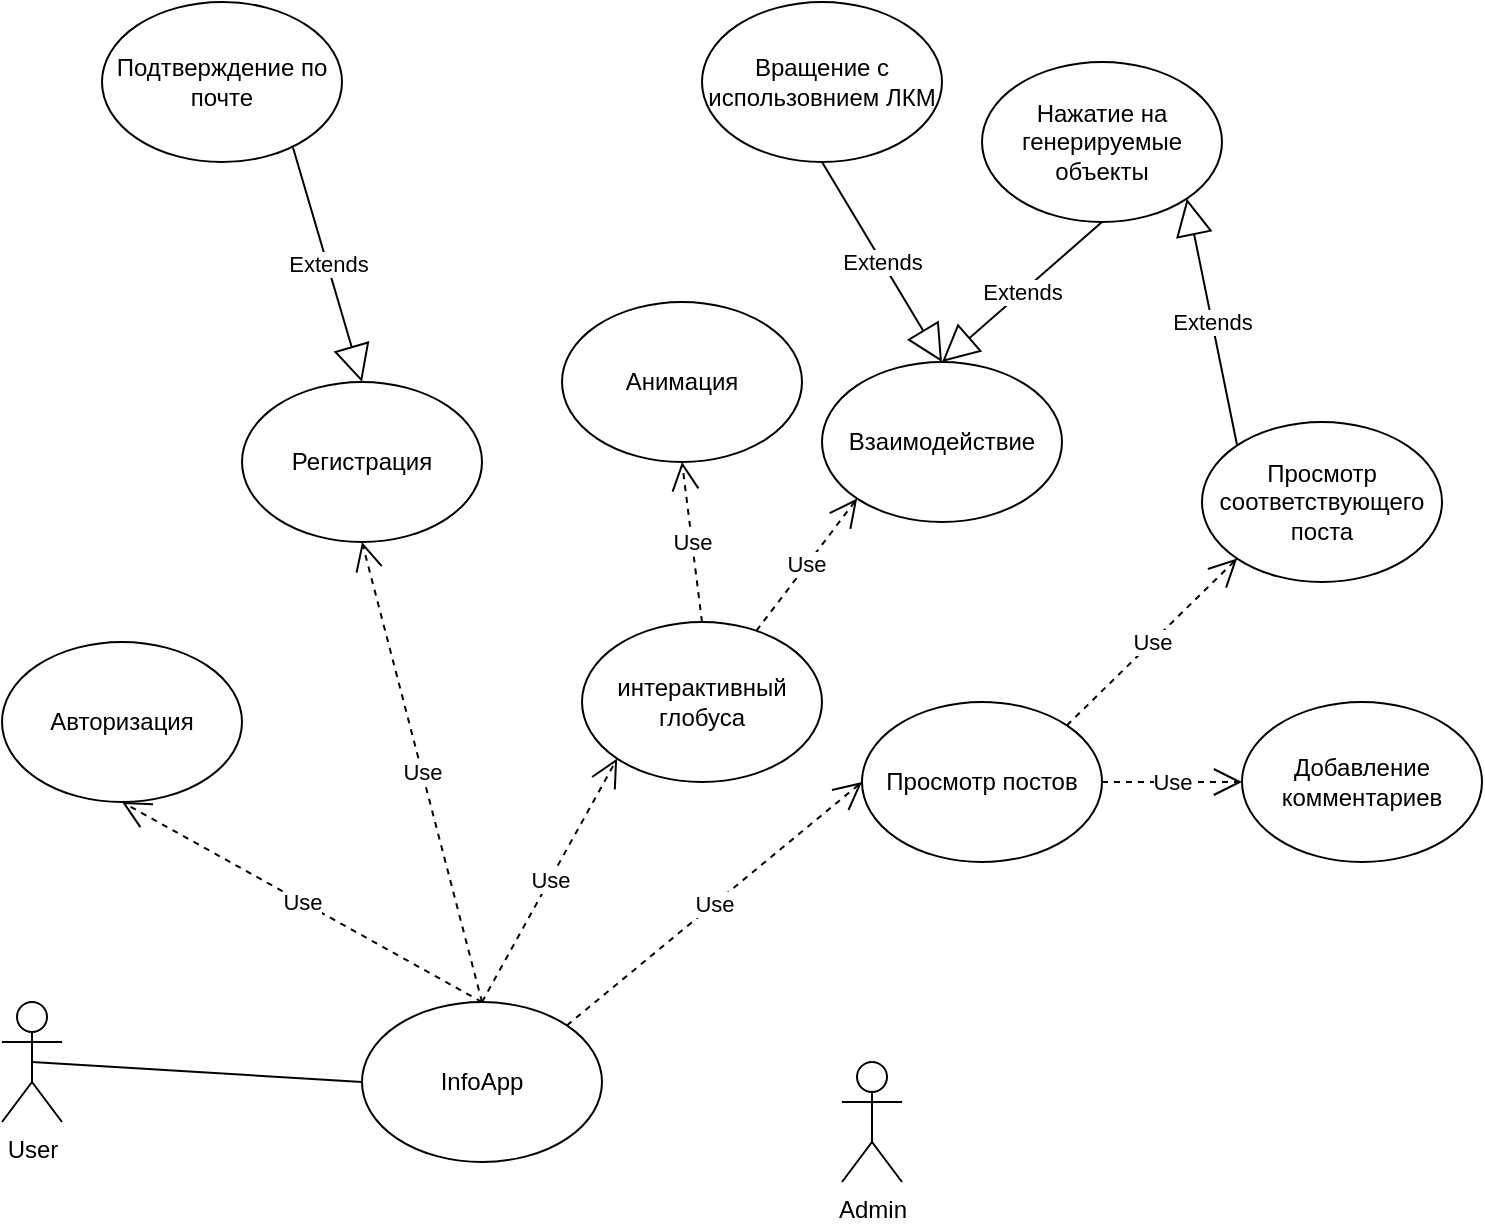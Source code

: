 <mxfile version="14.4.6" type="github">
  <diagram id="O6dOZKKfxx-vspAB8r2i" name="Page-1">
    <mxGraphModel dx="1140" dy="1841" grid="1" gridSize="10" guides="1" tooltips="1" connect="1" arrows="1" fold="1" page="1" pageScale="1" pageWidth="827" pageHeight="1169" math="0" shadow="0">
      <root>
        <mxCell id="0" />
        <mxCell id="1" parent="0" />
        <mxCell id="TU0fTfPvET5PNr98Xxx0-1" value="User&lt;br&gt;" style="shape=umlActor;verticalLabelPosition=bottom;verticalAlign=top;html=1;outlineConnect=0;" vertex="1" parent="1">
          <mxGeometry x="100" y="300" width="30" height="60" as="geometry" />
        </mxCell>
        <mxCell id="TU0fTfPvET5PNr98Xxx0-2" value="InfoApp" style="ellipse;whiteSpace=wrap;html=1;" vertex="1" parent="1">
          <mxGeometry x="280" y="300" width="120" height="80" as="geometry" />
        </mxCell>
        <mxCell id="TU0fTfPvET5PNr98Xxx0-3" value="" style="endArrow=none;html=1;entryX=0;entryY=0.5;entryDx=0;entryDy=0;exitX=0.5;exitY=0.5;exitDx=0;exitDy=0;exitPerimeter=0;" edge="1" parent="1" source="TU0fTfPvET5PNr98Xxx0-1" target="TU0fTfPvET5PNr98Xxx0-2">
          <mxGeometry width="50" height="50" relative="1" as="geometry">
            <mxPoint x="180" y="390" as="sourcePoint" />
            <mxPoint x="230" y="340" as="targetPoint" />
          </mxGeometry>
        </mxCell>
        <mxCell id="TU0fTfPvET5PNr98Xxx0-4" value="Use" style="endArrow=open;endSize=12;dashed=1;html=1;exitX=0.5;exitY=0;exitDx=0;exitDy=0;entryX=0.5;entryY=1;entryDx=0;entryDy=0;" edge="1" parent="1" source="TU0fTfPvET5PNr98Xxx0-2" target="TU0fTfPvET5PNr98Xxx0-6">
          <mxGeometry width="160" relative="1" as="geometry">
            <mxPoint x="330" y="250" as="sourcePoint" />
            <mxPoint x="240" y="210" as="targetPoint" />
          </mxGeometry>
        </mxCell>
        <mxCell id="TU0fTfPvET5PNr98Xxx0-6" value="Авторизация&lt;br&gt;" style="ellipse;whiteSpace=wrap;html=1;" vertex="1" parent="1">
          <mxGeometry x="100" y="120" width="120" height="80" as="geometry" />
        </mxCell>
        <mxCell id="TU0fTfPvET5PNr98Xxx0-7" value="Регистрация" style="ellipse;whiteSpace=wrap;html=1;" vertex="1" parent="1">
          <mxGeometry x="220" y="-10" width="120" height="80" as="geometry" />
        </mxCell>
        <mxCell id="TU0fTfPvET5PNr98Xxx0-8" value="Use" style="endArrow=open;endSize=12;dashed=1;html=1;exitX=0.5;exitY=0;exitDx=0;exitDy=0;entryX=0.5;entryY=1;entryDx=0;entryDy=0;" edge="1" parent="1" source="TU0fTfPvET5PNr98Xxx0-2" target="TU0fTfPvET5PNr98Xxx0-7">
          <mxGeometry width="160" relative="1" as="geometry">
            <mxPoint x="400" y="280" as="sourcePoint" />
            <mxPoint x="560" y="280" as="targetPoint" />
          </mxGeometry>
        </mxCell>
        <mxCell id="TU0fTfPvET5PNr98Xxx0-9" value="интерактивный глобуса" style="ellipse;whiteSpace=wrap;html=1;" vertex="1" parent="1">
          <mxGeometry x="390" y="110" width="120" height="80" as="geometry" />
        </mxCell>
        <mxCell id="TU0fTfPvET5PNr98Xxx0-10" value="Use" style="endArrow=open;endSize=12;dashed=1;html=1;exitX=0.5;exitY=0;exitDx=0;exitDy=0;entryX=0;entryY=1;entryDx=0;entryDy=0;" edge="1" parent="1" source="TU0fTfPvET5PNr98Xxx0-2" target="TU0fTfPvET5PNr98Xxx0-9">
          <mxGeometry width="160" relative="1" as="geometry">
            <mxPoint x="350" y="310" as="sourcePoint" />
            <mxPoint x="390" y="220" as="targetPoint" />
          </mxGeometry>
        </mxCell>
        <mxCell id="TU0fTfPvET5PNr98Xxx0-11" value="Use" style="endArrow=open;endSize=12;dashed=1;html=1;exitX=0.5;exitY=0;exitDx=0;exitDy=0;entryX=0.5;entryY=1;entryDx=0;entryDy=0;" edge="1" parent="1" source="TU0fTfPvET5PNr98Xxx0-9" target="TU0fTfPvET5PNr98Xxx0-12">
          <mxGeometry width="160" relative="1" as="geometry">
            <mxPoint x="350" y="310" as="sourcePoint" />
            <mxPoint x="560" y="60" as="targetPoint" />
          </mxGeometry>
        </mxCell>
        <mxCell id="TU0fTfPvET5PNr98Xxx0-12" value="Анимация" style="ellipse;whiteSpace=wrap;html=1;" vertex="1" parent="1">
          <mxGeometry x="380" y="-50" width="120" height="80" as="geometry" />
        </mxCell>
        <mxCell id="TU0fTfPvET5PNr98Xxx0-13" value="Взаимодействие" style="ellipse;whiteSpace=wrap;html=1;" vertex="1" parent="1">
          <mxGeometry x="510" y="-20" width="120" height="80" as="geometry" />
        </mxCell>
        <mxCell id="TU0fTfPvET5PNr98Xxx0-14" value="Use" style="endArrow=open;endSize=12;dashed=1;html=1;entryX=0;entryY=1;entryDx=0;entryDy=0;" edge="1" parent="1" source="TU0fTfPvET5PNr98Xxx0-9" target="TU0fTfPvET5PNr98Xxx0-13">
          <mxGeometry width="160" relative="1" as="geometry">
            <mxPoint x="520" y="140" as="sourcePoint" />
            <mxPoint x="530" y="50" as="targetPoint" />
          </mxGeometry>
        </mxCell>
        <mxCell id="TU0fTfPvET5PNr98Xxx0-15" value="Extends" style="endArrow=block;endSize=16;endFill=0;html=1;entryX=0.5;entryY=0;entryDx=0;entryDy=0;exitX=0.5;exitY=1;exitDx=0;exitDy=0;" edge="1" parent="1" source="TU0fTfPvET5PNr98Xxx0-16" target="TU0fTfPvET5PNr98Xxx0-13">
          <mxGeometry width="160" relative="1" as="geometry">
            <mxPoint x="520" y="-120" as="sourcePoint" />
            <mxPoint x="660" y="-160" as="targetPoint" />
          </mxGeometry>
        </mxCell>
        <mxCell id="TU0fTfPvET5PNr98Xxx0-16" value="Вращение с использовнием ЛКМ" style="ellipse;whiteSpace=wrap;html=1;" vertex="1" parent="1">
          <mxGeometry x="450" y="-200" width="120" height="80" as="geometry" />
        </mxCell>
        <mxCell id="TU0fTfPvET5PNr98Xxx0-17" value="Нажатие на генерируемые объекты" style="ellipse;whiteSpace=wrap;html=1;" vertex="1" parent="1">
          <mxGeometry x="590" y="-170" width="120" height="80" as="geometry" />
        </mxCell>
        <mxCell id="TU0fTfPvET5PNr98Xxx0-18" value="Extends" style="endArrow=block;endSize=16;endFill=0;html=1;entryX=0.5;entryY=0;entryDx=0;entryDy=0;exitX=0.5;exitY=1;exitDx=0;exitDy=0;" edge="1" parent="1" source="TU0fTfPvET5PNr98Xxx0-17" target="TU0fTfPvET5PNr98Xxx0-13">
          <mxGeometry width="160" relative="1" as="geometry">
            <mxPoint x="520" y="-110" as="sourcePoint" />
            <mxPoint x="580" y="-10" as="targetPoint" />
          </mxGeometry>
        </mxCell>
        <mxCell id="TU0fTfPvET5PNr98Xxx0-19" value="Extends" style="endArrow=block;endSize=16;endFill=0;html=1;entryX=1;entryY=1;entryDx=0;entryDy=0;exitX=0;exitY=0;exitDx=0;exitDy=0;" edge="1" parent="1" source="TU0fTfPvET5PNr98Xxx0-20" target="TU0fTfPvET5PNr98Xxx0-17">
          <mxGeometry width="160" relative="1" as="geometry">
            <mxPoint x="680" y="-310" as="sourcePoint" />
            <mxPoint x="580" y="-10" as="targetPoint" />
          </mxGeometry>
        </mxCell>
        <mxCell id="TU0fTfPvET5PNr98Xxx0-20" value="Просмотр соответствующего поста" style="ellipse;whiteSpace=wrap;html=1;" vertex="1" parent="1">
          <mxGeometry x="700" y="10" width="120" height="80" as="geometry" />
        </mxCell>
        <mxCell id="TU0fTfPvET5PNr98Xxx0-21" value="Подтверждение по почте" style="ellipse;whiteSpace=wrap;html=1;" vertex="1" parent="1">
          <mxGeometry x="150" y="-200" width="120" height="80" as="geometry" />
        </mxCell>
        <mxCell id="TU0fTfPvET5PNr98Xxx0-22" value="Extends" style="endArrow=block;endSize=16;endFill=0;html=1;entryX=0.5;entryY=0;entryDx=0;entryDy=0;exitX=0.796;exitY=0.911;exitDx=0;exitDy=0;exitPerimeter=0;" edge="1" parent="1" source="TU0fTfPvET5PNr98Xxx0-21" target="TU0fTfPvET5PNr98Xxx0-7">
          <mxGeometry width="160" relative="1" as="geometry">
            <mxPoint x="142" y="-92" as="sourcePoint" />
            <mxPoint x="580" y="-10" as="targetPoint" />
          </mxGeometry>
        </mxCell>
        <mxCell id="TU0fTfPvET5PNr98Xxx0-23" value="Admin" style="shape=umlActor;verticalLabelPosition=bottom;verticalAlign=top;html=1;" vertex="1" parent="1">
          <mxGeometry x="520" y="330" width="30" height="60" as="geometry" />
        </mxCell>
        <mxCell id="TU0fTfPvET5PNr98Xxx0-26" value="Просмотр постов" style="ellipse;whiteSpace=wrap;html=1;" vertex="1" parent="1">
          <mxGeometry x="530" y="150" width="120" height="80" as="geometry" />
        </mxCell>
        <mxCell id="TU0fTfPvET5PNr98Xxx0-27" value="Use" style="endArrow=open;endSize=12;dashed=1;html=1;exitX=1;exitY=0;exitDx=0;exitDy=0;entryX=0;entryY=0.5;entryDx=0;entryDy=0;" edge="1" parent="1" source="TU0fTfPvET5PNr98Xxx0-2" target="TU0fTfPvET5PNr98Xxx0-26">
          <mxGeometry width="160" relative="1" as="geometry">
            <mxPoint x="350" y="310" as="sourcePoint" />
            <mxPoint x="417.574" y="188.284" as="targetPoint" />
          </mxGeometry>
        </mxCell>
        <mxCell id="TU0fTfPvET5PNr98Xxx0-28" value="Use" style="endArrow=open;endSize=12;dashed=1;html=1;exitX=1;exitY=0;exitDx=0;exitDy=0;entryX=0;entryY=1;entryDx=0;entryDy=0;" edge="1" parent="1" source="TU0fTfPvET5PNr98Xxx0-26" target="TU0fTfPvET5PNr98Xxx0-20">
          <mxGeometry width="160" relative="1" as="geometry">
            <mxPoint x="392.426" y="321.716" as="sourcePoint" />
            <mxPoint x="540" y="200" as="targetPoint" />
          </mxGeometry>
        </mxCell>
        <mxCell id="TU0fTfPvET5PNr98Xxx0-29" value="Use" style="endArrow=open;endSize=12;dashed=1;html=1;exitX=1;exitY=0.5;exitDx=0;exitDy=0;" edge="1" parent="1" source="TU0fTfPvET5PNr98Xxx0-26">
          <mxGeometry width="160" relative="1" as="geometry">
            <mxPoint x="642.426" y="171.716" as="sourcePoint" />
            <mxPoint x="720" y="190" as="targetPoint" />
          </mxGeometry>
        </mxCell>
        <mxCell id="TU0fTfPvET5PNr98Xxx0-30" value="Добавление комментариев" style="ellipse;whiteSpace=wrap;html=1;" vertex="1" parent="1">
          <mxGeometry x="720" y="150" width="120" height="80" as="geometry" />
        </mxCell>
      </root>
    </mxGraphModel>
  </diagram>
</mxfile>

